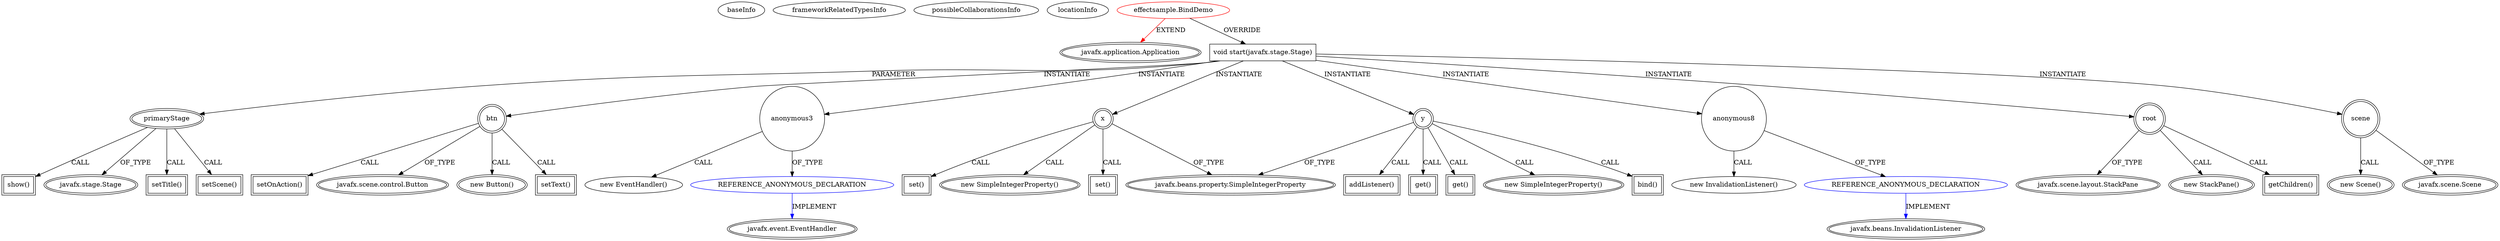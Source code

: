 digraph {
baseInfo[graphId=4564,category="extension_graph",isAnonymous=false,possibleRelation=true]
frameworkRelatedTypesInfo[0="javafx.application.Application"]
possibleCollaborationsInfo[0="4564~OVERRIDING_METHOD_DECLARATION-INSTANTIATION-~javafx.application.Application ~javafx.event.EventHandler ~false~true",1="4564~OVERRIDING_METHOD_DECLARATION-INSTANTIATION-~javafx.application.Application ~javafx.beans.InvalidationListener ~false~true"]
locationInfo[projectName="tomoTaka01-EffectSample",filePath="/tomoTaka01-EffectSample/EffectSample-master/src/effectsample/BindDemo.java",contextSignature="BindDemo",graphId="4564"]
0[label="effectsample.BindDemo",vertexType="ROOT_CLIENT_CLASS_DECLARATION",isFrameworkType=false,color=red]
1[label="javafx.application.Application",vertexType="FRAMEWORK_CLASS_TYPE",isFrameworkType=true,peripheries=2]
2[label="void start(javafx.stage.Stage)",vertexType="OVERRIDING_METHOD_DECLARATION",isFrameworkType=false,shape=box]
3[label="primaryStage",vertexType="PARAMETER_DECLARATION",isFrameworkType=true,peripheries=2]
4[label="javafx.stage.Stage",vertexType="FRAMEWORK_CLASS_TYPE",isFrameworkType=true,peripheries=2]
6[label="btn",vertexType="VARIABLE_EXPRESION",isFrameworkType=true,peripheries=2,shape=circle]
7[label="javafx.scene.control.Button",vertexType="FRAMEWORK_CLASS_TYPE",isFrameworkType=true,peripheries=2]
5[label="new Button()",vertexType="CONSTRUCTOR_CALL",isFrameworkType=true,peripheries=2]
9[label="setText()",vertexType="INSIDE_CALL",isFrameworkType=true,peripheries=2,shape=box]
11[label="setOnAction()",vertexType="INSIDE_CALL",isFrameworkType=true,peripheries=2,shape=box]
13[label="anonymous3",vertexType="VARIABLE_EXPRESION",isFrameworkType=false,shape=circle]
14[label="REFERENCE_ANONYMOUS_DECLARATION",vertexType="REFERENCE_ANONYMOUS_DECLARATION",isFrameworkType=false,color=blue]
15[label="javafx.event.EventHandler",vertexType="FRAMEWORK_INTERFACE_TYPE",isFrameworkType=true,peripheries=2]
12[label="new EventHandler()",vertexType="CONSTRUCTOR_CALL",isFrameworkType=false]
17[label="x",vertexType="VARIABLE_EXPRESION",isFrameworkType=true,peripheries=2,shape=circle]
18[label="javafx.beans.property.SimpleIntegerProperty",vertexType="FRAMEWORK_CLASS_TYPE",isFrameworkType=true,peripheries=2]
16[label="new SimpleIntegerProperty()",vertexType="CONSTRUCTOR_CALL",isFrameworkType=true,peripheries=2]
20[label="y",vertexType="VARIABLE_EXPRESION",isFrameworkType=true,peripheries=2,shape=circle]
19[label="new SimpleIntegerProperty()",vertexType="CONSTRUCTOR_CALL",isFrameworkType=true,peripheries=2]
23[label="bind()",vertexType="INSIDE_CALL",isFrameworkType=true,peripheries=2,shape=box]
25[label="addListener()",vertexType="INSIDE_CALL",isFrameworkType=true,peripheries=2,shape=box]
27[label="anonymous8",vertexType="VARIABLE_EXPRESION",isFrameworkType=false,shape=circle]
28[label="REFERENCE_ANONYMOUS_DECLARATION",vertexType="REFERENCE_ANONYMOUS_DECLARATION",isFrameworkType=false,color=blue]
29[label="javafx.beans.InvalidationListener",vertexType="FRAMEWORK_INTERFACE_TYPE",isFrameworkType=true,peripheries=2]
26[label="new InvalidationListener()",vertexType="CONSTRUCTOR_CALL",isFrameworkType=false]
31[label="get()",vertexType="INSIDE_CALL",isFrameworkType=true,peripheries=2,shape=box]
33[label="set()",vertexType="INSIDE_CALL",isFrameworkType=true,peripheries=2,shape=box]
35[label="set()",vertexType="INSIDE_CALL",isFrameworkType=true,peripheries=2,shape=box]
37[label="get()",vertexType="INSIDE_CALL",isFrameworkType=true,peripheries=2,shape=box]
39[label="root",vertexType="VARIABLE_EXPRESION",isFrameworkType=true,peripheries=2,shape=circle]
40[label="javafx.scene.layout.StackPane",vertexType="FRAMEWORK_CLASS_TYPE",isFrameworkType=true,peripheries=2]
38[label="new StackPane()",vertexType="CONSTRUCTOR_CALL",isFrameworkType=true,peripheries=2]
42[label="getChildren()",vertexType="INSIDE_CALL",isFrameworkType=true,peripheries=2,shape=box]
44[label="scene",vertexType="VARIABLE_EXPRESION",isFrameworkType=true,peripheries=2,shape=circle]
45[label="javafx.scene.Scene",vertexType="FRAMEWORK_CLASS_TYPE",isFrameworkType=true,peripheries=2]
43[label="new Scene()",vertexType="CONSTRUCTOR_CALL",isFrameworkType=true,peripheries=2]
47[label="setTitle()",vertexType="INSIDE_CALL",isFrameworkType=true,peripheries=2,shape=box]
49[label="setScene()",vertexType="INSIDE_CALL",isFrameworkType=true,peripheries=2,shape=box]
51[label="show()",vertexType="INSIDE_CALL",isFrameworkType=true,peripheries=2,shape=box]
0->1[label="EXTEND",color=red]
0->2[label="OVERRIDE"]
3->4[label="OF_TYPE"]
2->3[label="PARAMETER"]
2->6[label="INSTANTIATE"]
6->7[label="OF_TYPE"]
6->5[label="CALL"]
6->9[label="CALL"]
6->11[label="CALL"]
2->13[label="INSTANTIATE"]
14->15[label="IMPLEMENT",color=blue]
13->14[label="OF_TYPE"]
13->12[label="CALL"]
2->17[label="INSTANTIATE"]
17->18[label="OF_TYPE"]
17->16[label="CALL"]
2->20[label="INSTANTIATE"]
20->18[label="OF_TYPE"]
20->19[label="CALL"]
20->23[label="CALL"]
20->25[label="CALL"]
2->27[label="INSTANTIATE"]
28->29[label="IMPLEMENT",color=blue]
27->28[label="OF_TYPE"]
27->26[label="CALL"]
20->31[label="CALL"]
17->33[label="CALL"]
17->35[label="CALL"]
20->37[label="CALL"]
2->39[label="INSTANTIATE"]
39->40[label="OF_TYPE"]
39->38[label="CALL"]
39->42[label="CALL"]
2->44[label="INSTANTIATE"]
44->45[label="OF_TYPE"]
44->43[label="CALL"]
3->47[label="CALL"]
3->49[label="CALL"]
3->51[label="CALL"]
}
